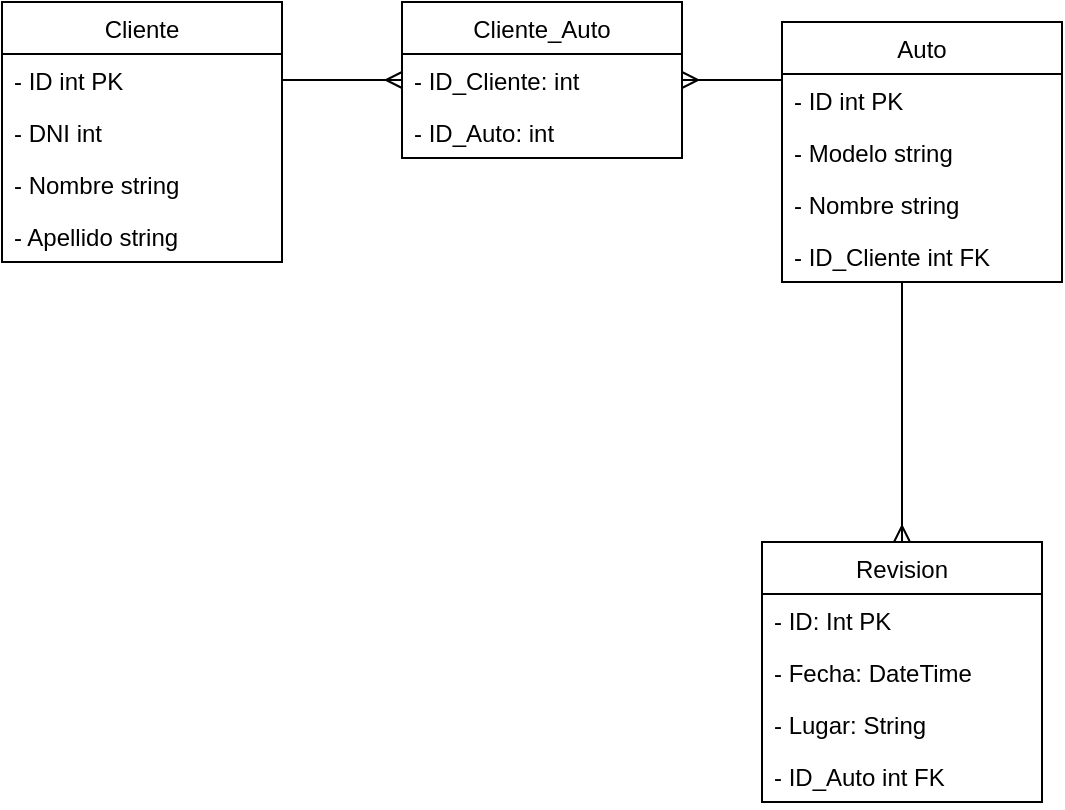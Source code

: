 <mxfile version="20.4.0" type="device"><diagram id="xbEfNhx-V-AnuXm62oMK" name="Page-1"><mxGraphModel dx="770" dy="514" grid="1" gridSize="10" guides="1" tooltips="1" connect="1" arrows="1" fold="1" page="1" pageScale="1" pageWidth="850" pageHeight="1100" math="0" shadow="0"><root><mxCell id="0"/><mxCell id="1" parent="0"/><mxCell id="kaLHINXvNeuPE7hdejxM-24" style="edgeStyle=elbowEdgeStyle;rounded=0;orthogonalLoop=1;jettySize=auto;elbow=vertical;html=1;endArrow=ERmany;endFill=0;" edge="1" parent="1" source="kaLHINXvNeuPE7hdejxM-1" target="kaLHINXvNeuPE7hdejxM-19"><mxGeometry relative="1" as="geometry"/></mxCell><mxCell id="kaLHINXvNeuPE7hdejxM-1" value="Cliente" style="swimlane;fontStyle=0;childLayout=stackLayout;horizontal=1;startSize=26;fillColor=none;horizontalStack=0;resizeParent=1;resizeParentMax=0;resizeLast=0;collapsible=1;marginBottom=0;" vertex="1" parent="1"><mxGeometry x="240" y="70" width="140" height="130" as="geometry"/></mxCell><mxCell id="kaLHINXvNeuPE7hdejxM-9" value="- ID int PK" style="text;strokeColor=none;fillColor=none;align=left;verticalAlign=top;spacingLeft=4;spacingRight=4;overflow=hidden;rotatable=0;points=[[0,0.5],[1,0.5]];portConstraint=eastwest;" vertex="1" parent="kaLHINXvNeuPE7hdejxM-1"><mxGeometry y="26" width="140" height="26" as="geometry"/></mxCell><mxCell id="kaLHINXvNeuPE7hdejxM-2" value="- DNI int" style="text;strokeColor=none;fillColor=none;align=left;verticalAlign=top;spacingLeft=4;spacingRight=4;overflow=hidden;rotatable=0;points=[[0,0.5],[1,0.5]];portConstraint=eastwest;" vertex="1" parent="kaLHINXvNeuPE7hdejxM-1"><mxGeometry y="52" width="140" height="26" as="geometry"/></mxCell><mxCell id="kaLHINXvNeuPE7hdejxM-3" value="- Nombre string" style="text;strokeColor=none;fillColor=none;align=left;verticalAlign=top;spacingLeft=4;spacingRight=4;overflow=hidden;rotatable=0;points=[[0,0.5],[1,0.5]];portConstraint=eastwest;" vertex="1" parent="kaLHINXvNeuPE7hdejxM-1"><mxGeometry y="78" width="140" height="26" as="geometry"/></mxCell><mxCell id="kaLHINXvNeuPE7hdejxM-4" value="- Apellido string" style="text;strokeColor=none;fillColor=none;align=left;verticalAlign=top;spacingLeft=4;spacingRight=4;overflow=hidden;rotatable=0;points=[[0,0.5],[1,0.5]];portConstraint=eastwest;" vertex="1" parent="kaLHINXvNeuPE7hdejxM-1"><mxGeometry y="104" width="140" height="26" as="geometry"/></mxCell><mxCell id="kaLHINXvNeuPE7hdejxM-25" style="edgeStyle=elbowEdgeStyle;rounded=0;orthogonalLoop=1;jettySize=auto;elbow=vertical;html=1;endArrow=ERmany;endFill=0;" edge="1" parent="1" source="kaLHINXvNeuPE7hdejxM-5" target="kaLHINXvNeuPE7hdejxM-20"><mxGeometry relative="1" as="geometry"/></mxCell><mxCell id="kaLHINXvNeuPE7hdejxM-5" value="Auto" style="swimlane;fontStyle=0;childLayout=stackLayout;horizontal=1;startSize=26;fillColor=none;horizontalStack=0;resizeParent=1;resizeParentMax=0;resizeLast=0;collapsible=1;marginBottom=0;" vertex="1" parent="1"><mxGeometry x="630" y="80" width="140" height="130" as="geometry"/></mxCell><mxCell id="kaLHINXvNeuPE7hdejxM-6" value="- ID int PK" style="text;strokeColor=none;fillColor=none;align=left;verticalAlign=top;spacingLeft=4;spacingRight=4;overflow=hidden;rotatable=0;points=[[0,0.5],[1,0.5]];portConstraint=eastwest;" vertex="1" parent="kaLHINXvNeuPE7hdejxM-5"><mxGeometry y="26" width="140" height="26" as="geometry"/></mxCell><mxCell id="kaLHINXvNeuPE7hdejxM-8" value="- Modelo string" style="text;strokeColor=none;fillColor=none;align=left;verticalAlign=top;spacingLeft=4;spacingRight=4;overflow=hidden;rotatable=0;points=[[0,0.5],[1,0.5]];portConstraint=eastwest;" vertex="1" parent="kaLHINXvNeuPE7hdejxM-5"><mxGeometry y="52" width="140" height="26" as="geometry"/></mxCell><mxCell id="kaLHINXvNeuPE7hdejxM-7" value="- Nombre string" style="text;strokeColor=none;fillColor=none;align=left;verticalAlign=top;spacingLeft=4;spacingRight=4;overflow=hidden;rotatable=0;points=[[0,0.5],[1,0.5]];portConstraint=eastwest;" vertex="1" parent="kaLHINXvNeuPE7hdejxM-5"><mxGeometry y="78" width="140" height="26" as="geometry"/></mxCell><mxCell id="kaLHINXvNeuPE7hdejxM-11" value="- ID_Cliente int FK" style="text;strokeColor=none;fillColor=none;align=left;verticalAlign=top;spacingLeft=4;spacingRight=4;overflow=hidden;rotatable=0;points=[[0,0.5],[1,0.5]];portConstraint=eastwest;" vertex="1" parent="kaLHINXvNeuPE7hdejxM-5"><mxGeometry y="104" width="140" height="26" as="geometry"/></mxCell><mxCell id="kaLHINXvNeuPE7hdejxM-12" value="Revision" style="swimlane;fontStyle=0;childLayout=stackLayout;horizontal=1;startSize=26;fillColor=none;horizontalStack=0;resizeParent=1;resizeParentMax=0;resizeLast=0;collapsible=1;marginBottom=0;" vertex="1" parent="1"><mxGeometry x="620" y="340" width="140" height="130" as="geometry"/></mxCell><mxCell id="kaLHINXvNeuPE7hdejxM-13" value="- ID: Int PK" style="text;strokeColor=none;fillColor=none;align=left;verticalAlign=top;spacingLeft=4;spacingRight=4;overflow=hidden;rotatable=0;points=[[0,0.5],[1,0.5]];portConstraint=eastwest;" vertex="1" parent="kaLHINXvNeuPE7hdejxM-12"><mxGeometry y="26" width="140" height="26" as="geometry"/></mxCell><mxCell id="kaLHINXvNeuPE7hdejxM-14" value="- Fecha: DateTime" style="text;strokeColor=none;fillColor=none;align=left;verticalAlign=top;spacingLeft=4;spacingRight=4;overflow=hidden;rotatable=0;points=[[0,0.5],[1,0.5]];portConstraint=eastwest;" vertex="1" parent="kaLHINXvNeuPE7hdejxM-12"><mxGeometry y="52" width="140" height="26" as="geometry"/></mxCell><mxCell id="kaLHINXvNeuPE7hdejxM-15" value="- Lugar: String" style="text;strokeColor=none;fillColor=none;align=left;verticalAlign=top;spacingLeft=4;spacingRight=4;overflow=hidden;rotatable=0;points=[[0,0.5],[1,0.5]];portConstraint=eastwest;" vertex="1" parent="kaLHINXvNeuPE7hdejxM-12"><mxGeometry y="78" width="140" height="26" as="geometry"/></mxCell><mxCell id="kaLHINXvNeuPE7hdejxM-16" value="- ID_Auto int FK" style="text;strokeColor=none;fillColor=none;align=left;verticalAlign=top;spacingLeft=4;spacingRight=4;overflow=hidden;rotatable=0;points=[[0,0.5],[1,0.5]];portConstraint=eastwest;" vertex="1" parent="kaLHINXvNeuPE7hdejxM-12"><mxGeometry y="104" width="140" height="26" as="geometry"/></mxCell><mxCell id="kaLHINXvNeuPE7hdejxM-18" style="edgeStyle=elbowEdgeStyle;rounded=0;orthogonalLoop=1;jettySize=auto;elbow=vertical;html=1;endArrow=ERmany;endFill=0;" edge="1" parent="1" target="kaLHINXvNeuPE7hdejxM-12"><mxGeometry relative="1" as="geometry"><mxPoint x="690" y="210" as="sourcePoint"/></mxGeometry></mxCell><mxCell id="kaLHINXvNeuPE7hdejxM-19" value="Cliente_Auto" style="swimlane;fontStyle=0;childLayout=stackLayout;horizontal=1;startSize=26;fillColor=none;horizontalStack=0;resizeParent=1;resizeParentMax=0;resizeLast=0;collapsible=1;marginBottom=0;" vertex="1" parent="1"><mxGeometry x="440" y="70" width="140" height="78" as="geometry"/></mxCell><mxCell id="kaLHINXvNeuPE7hdejxM-20" value="- ID_Cliente: int" style="text;strokeColor=none;fillColor=none;align=left;verticalAlign=top;spacingLeft=4;spacingRight=4;overflow=hidden;rotatable=0;points=[[0,0.5],[1,0.5]];portConstraint=eastwest;" vertex="1" parent="kaLHINXvNeuPE7hdejxM-19"><mxGeometry y="26" width="140" height="26" as="geometry"/></mxCell><mxCell id="kaLHINXvNeuPE7hdejxM-21" value="- ID_Auto: int" style="text;strokeColor=none;fillColor=none;align=left;verticalAlign=top;spacingLeft=4;spacingRight=4;overflow=hidden;rotatable=0;points=[[0,0.5],[1,0.5]];portConstraint=eastwest;" vertex="1" parent="kaLHINXvNeuPE7hdejxM-19"><mxGeometry y="52" width="140" height="26" as="geometry"/></mxCell></root></mxGraphModel></diagram></mxfile>